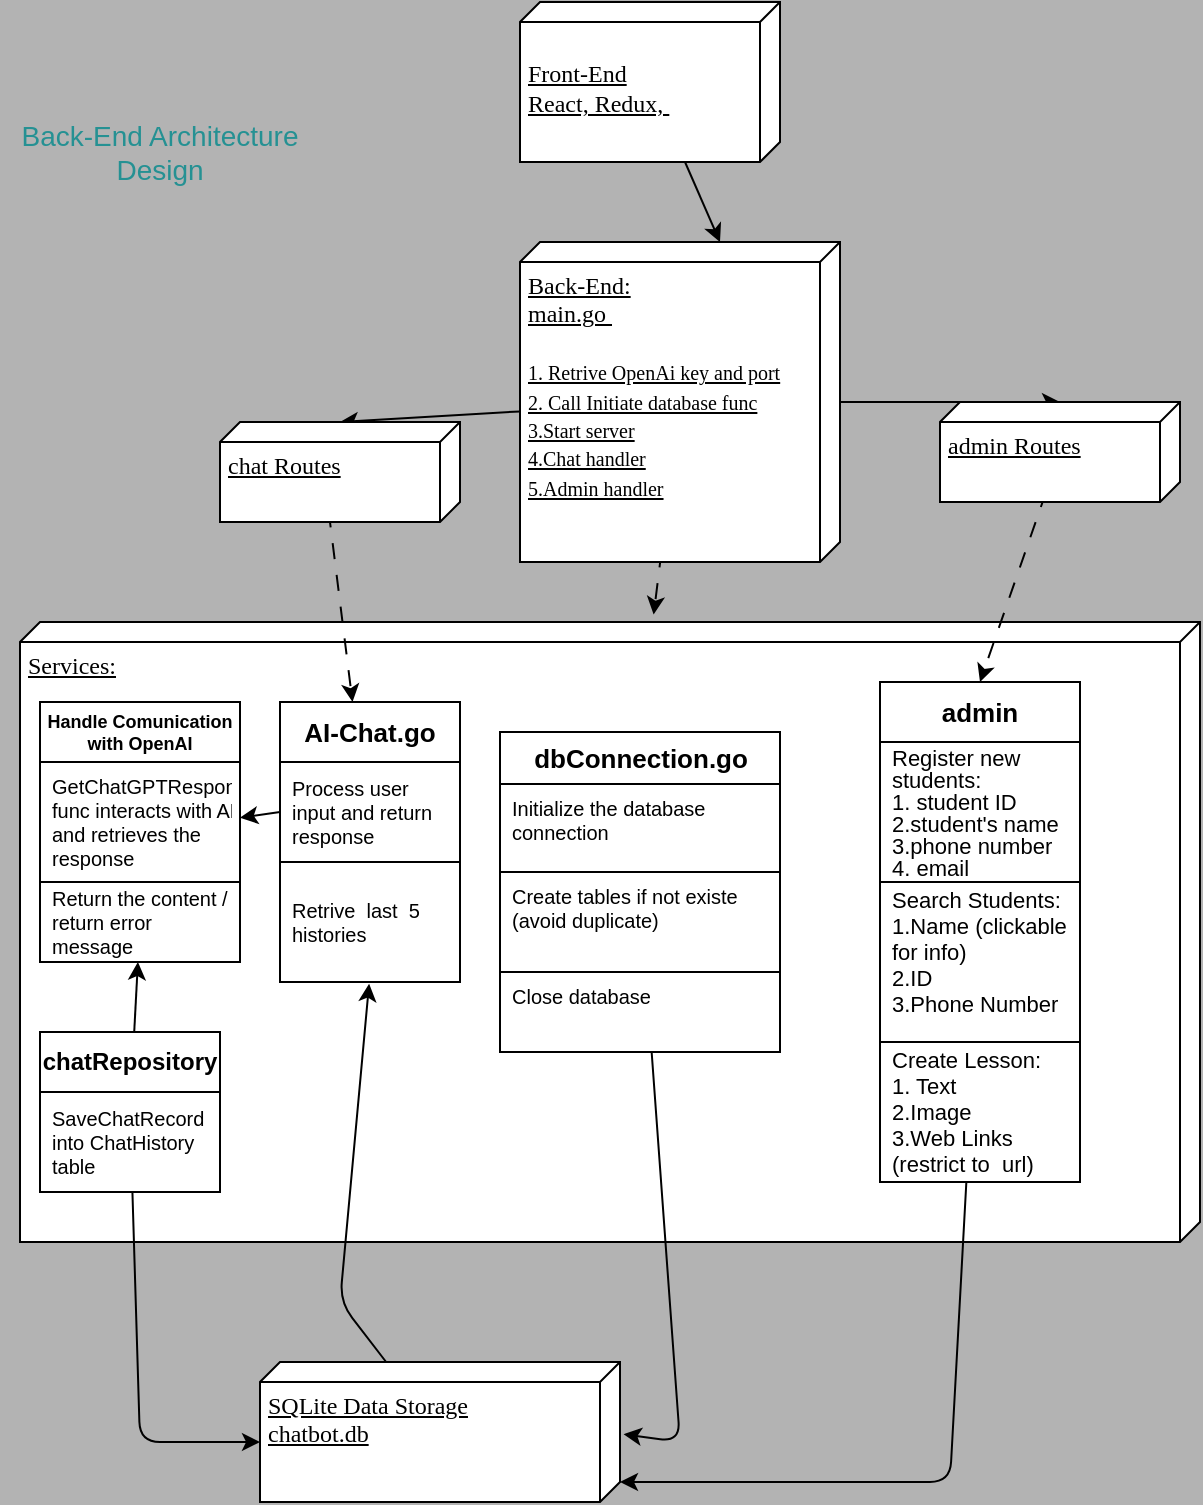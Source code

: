 <mxfile>
    <diagram id="TPHnQmanJ90qg3LgI37T" name="Page-1">
        <mxGraphModel dx="1216" dy="779" grid="1" gridSize="10" guides="1" tooltips="1" connect="1" arrows="1" fold="1" page="1" pageScale="1" pageWidth="1200" pageHeight="1600" background="#B3B3B3" math="0" shadow="0">
            <root>
                <mxCell id="0"/>
                <mxCell id="1" parent="0"/>
                <mxCell id="9" style="edgeStyle=none;html=1;entryX=0;entryY=0;entryDx=0;entryDy=60;entryPerimeter=0;" parent="1" source="2" target="4" edge="1">
                    <mxGeometry relative="1" as="geometry"/>
                </mxCell>
                <mxCell id="2" value="&lt;div&gt;&lt;br&gt;&lt;/div&gt;Front-End&lt;br&gt;React, Redux,&amp;nbsp;" style="verticalAlign=top;align=left;spacingTop=8;spacingLeft=2;spacingRight=12;shape=cube;size=10;direction=south;fontStyle=4;html=1;rounded=0;shadow=0;comic=0;labelBackgroundColor=none;strokeWidth=1;fontFamily=Verdana;fontSize=12" parent="1" vertex="1">
                    <mxGeometry x="310" y="30" width="130" height="80" as="geometry"/>
                </mxCell>
                <mxCell id="12" style="edgeStyle=none;html=1;entryX=0;entryY=0;entryDx=0;entryDy=60;entryPerimeter=0;" parent="1" source="4" target="10" edge="1">
                    <mxGeometry relative="1" as="geometry"/>
                </mxCell>
                <mxCell id="13" style="edgeStyle=none;html=1;entryX=0;entryY=0;entryDx=0;entryDy=60;entryPerimeter=0;" parent="1" source="4" target="8" edge="1">
                    <mxGeometry relative="1" as="geometry"/>
                </mxCell>
                <mxCell id="80" style="edgeStyle=none;sketch=0;html=1;entryX=-0.012;entryY=0.463;entryDx=0;entryDy=0;entryPerimeter=0;fontSize=7;flowAnimation=1;" parent="1" source="4" target="18" edge="1">
                    <mxGeometry relative="1" as="geometry"/>
                </mxCell>
                <mxCell id="4" value="Back-End:&lt;br&gt;main.go&amp;nbsp;&lt;br&gt;&lt;br&gt;&lt;font style=&quot;font-size: 10px;&quot;&gt;&lt;font style=&quot;font-size: 10px;&quot;&gt;&lt;font style=&quot;font-size: 10px;&quot;&gt;1. Retrive OpenAi key and port&lt;br&gt;&lt;/font&gt;2. Call Initiate database func&lt;br&gt;&lt;/font&gt;3.Start server&lt;br&gt;4.Chat handler&lt;br&gt;5.Admin handler&lt;/font&gt;" style="verticalAlign=top;align=left;spacingTop=8;spacingLeft=2;spacingRight=12;shape=cube;size=10;direction=south;fontStyle=4;html=1;rounded=0;shadow=0;comic=0;labelBackgroundColor=none;strokeWidth=1;fontFamily=Verdana;fontSize=12" parent="1" vertex="1">
                    <mxGeometry x="310" y="150" width="160" height="160" as="geometry"/>
                </mxCell>
                <mxCell id="8" value="admin Routes" style="verticalAlign=top;align=left;spacingTop=8;spacingLeft=2;spacingRight=12;shape=cube;size=10;direction=south;fontStyle=4;html=1;rounded=0;shadow=0;comic=0;labelBackgroundColor=none;strokeWidth=1;fontFamily=Verdana;fontSize=12" parent="1" vertex="1">
                    <mxGeometry x="520" y="230" width="120" height="50" as="geometry"/>
                </mxCell>
                <mxCell id="10" value="chat Routes" style="verticalAlign=top;align=left;spacingTop=8;spacingLeft=2;spacingRight=12;shape=cube;size=10;direction=south;fontStyle=4;html=1;rounded=0;shadow=0;comic=0;labelBackgroundColor=none;strokeWidth=1;fontFamily=Verdana;fontSize=12" parent="1" vertex="1">
                    <mxGeometry x="160" y="240" width="120" height="50" as="geometry"/>
                </mxCell>
                <mxCell id="18" value="Services:" style="verticalAlign=top;align=left;spacingTop=8;spacingLeft=2;spacingRight=12;shape=cube;size=10;direction=south;fontStyle=4;html=1;rounded=0;shadow=0;comic=0;labelBackgroundColor=none;strokeWidth=1;fontFamily=Verdana;fontSize=12" parent="1" vertex="1">
                    <mxGeometry x="60" y="340" width="590" height="310" as="geometry"/>
                </mxCell>
                <mxCell id="21" value="&lt;b&gt;&lt;font style=&quot;font-size: 13px;&quot;&gt;AI-Chat.go&lt;/font&gt;&lt;/b&gt;" style="swimlane;fontStyle=0;childLayout=stackLayout;horizontal=1;startSize=30;horizontalStack=0;resizeParent=1;resizeParentMax=0;resizeLast=0;collapsible=1;marginBottom=0;whiteSpace=wrap;html=1;fontSize=10;" parent="1" vertex="1">
                    <mxGeometry x="190" y="380" width="90" height="140" as="geometry"/>
                </mxCell>
                <mxCell id="22" value="&lt;font style=&quot;font-size: 10px;&quot;&gt;Process user input and return response&lt;/font&gt;" style="text;strokeColor=default;fillColor=none;align=left;verticalAlign=middle;spacingLeft=4;spacingRight=4;overflow=hidden;points=[[0,0.5],[1,0.5]];portConstraint=eastwest;rotatable=0;whiteSpace=wrap;html=1;fontSize=10;" parent="21" vertex="1">
                    <mxGeometry y="30" width="90" height="50" as="geometry"/>
                </mxCell>
                <mxCell id="23" value="&lt;font style=&quot;font-size: 10px;&quot;&gt;Retrive&amp;nbsp; last&amp;nbsp; 5 histories&lt;/font&gt;" style="text;strokeColor=default;fillColor=none;align=left;verticalAlign=middle;spacingLeft=4;spacingRight=4;overflow=hidden;points=[[0,0.5],[1,0.5]];portConstraint=eastwest;rotatable=0;whiteSpace=wrap;html=1;strokeWidth=1;fontSize=10;" parent="21" vertex="1">
                    <mxGeometry y="80" width="90" height="60" as="geometry"/>
                </mxCell>
                <mxCell id="62" style="edgeStyle=none;sketch=0;html=1;fontSize=6;" parent="1" source="29" target="37" edge="1">
                    <mxGeometry relative="1" as="geometry"/>
                </mxCell>
                <mxCell id="82" style="edgeStyle=none;sketch=0;html=1;entryX=0;entryY=0;entryDx=40;entryDy=180;entryPerimeter=0;fontSize=7;" parent="1" source="29" target="75" edge="1">
                    <mxGeometry relative="1" as="geometry">
                        <Array as="points">
                            <mxPoint x="120" y="750"/>
                        </Array>
                    </mxGeometry>
                </mxCell>
                <mxCell id="29" value="&lt;font style=&quot;font-size: 12px;&quot;&gt;&lt;b&gt;chatRepository&lt;/b&gt;&lt;/font&gt;" style="swimlane;fontStyle=0;childLayout=stackLayout;horizontal=1;startSize=30;horizontalStack=0;resizeParent=1;resizeParentMax=0;resizeLast=0;collapsible=1;marginBottom=0;whiteSpace=wrap;html=1;fontSize=10;" parent="1" vertex="1">
                    <mxGeometry x="70" y="545" width="90" height="80" as="geometry"/>
                </mxCell>
                <mxCell id="30" value="&lt;font style=&quot;font-size: 10px;&quot;&gt;SaveChatRecord&amp;nbsp; into ChatHistory table&lt;/font&gt;" style="text;strokeColor=default;fillColor=none;align=left;verticalAlign=middle;spacingLeft=4;spacingRight=4;overflow=hidden;points=[[0,0.5],[1,0.5]];portConstraint=eastwest;rotatable=0;whiteSpace=wrap;html=1;fontSize=10;" parent="29" vertex="1">
                    <mxGeometry y="30" width="90" height="50" as="geometry"/>
                </mxCell>
                <mxCell id="32" style="edgeStyle=none;html=1;exitX=0;exitY=0.5;exitDx=0;exitDy=0;fontSize=6;flowAnimation=0;" parent="1" source="22" target="33" edge="1">
                    <mxGeometry relative="1" as="geometry">
                        <mxPoint x="100" y="455" as="targetPoint"/>
                    </mxGeometry>
                </mxCell>
                <mxCell id="33" value="&lt;font&gt;&lt;b style=&quot;&quot;&gt;Handle Comunication with OpenAI&lt;/b&gt;&lt;/font&gt;" style="swimlane;fontStyle=0;childLayout=stackLayout;horizontal=1;startSize=30;horizontalStack=0;resizeParent=1;resizeParentMax=0;resizeLast=0;collapsible=1;marginBottom=0;whiteSpace=wrap;html=1;strokeColor=default;strokeWidth=1;fontSize=9;" parent="1" vertex="1">
                    <mxGeometry x="70" y="380" width="100" height="130" as="geometry">
                        <mxRectangle x="30" y="395" width="50" height="30" as="alternateBounds"/>
                    </mxGeometry>
                </mxCell>
                <mxCell id="35" value="&lt;font style=&quot;font-size: 10px;&quot;&gt;GetChatGPTResponse func interacts with API&amp;nbsp; and retrieves the response&lt;/font&gt;" style="text;strokeColor=none;fillColor=none;align=left;verticalAlign=middle;spacingLeft=4;spacingRight=4;overflow=hidden;points=[[0,0.5],[1,0.5]];portConstraint=eastwest;rotatable=0;whiteSpace=wrap;html=1;strokeWidth=1;fontSize=10;" parent="33" vertex="1">
                    <mxGeometry y="30" width="100" height="60" as="geometry"/>
                </mxCell>
                <mxCell id="37" value="&lt;font style=&quot;font-size: 10px;&quot;&gt;Return the content / return error message&lt;/font&gt;" style="text;strokeColor=default;fillColor=none;align=left;verticalAlign=middle;spacingLeft=4;spacingRight=4;overflow=hidden;points=[[0,0.5],[1,0.5]];portConstraint=eastwest;rotatable=0;whiteSpace=wrap;html=1;strokeWidth=1;fontSize=10;" parent="33" vertex="1">
                    <mxGeometry y="90" width="100" height="40" as="geometry"/>
                </mxCell>
                <mxCell id="87" style="edgeStyle=none;sketch=0;html=1;entryX=0;entryY=0;entryDx=60;entryDy=0;entryPerimeter=0;fontSize=7;" parent="1" source="43" target="75" edge="1">
                    <mxGeometry relative="1" as="geometry">
                        <Array as="points">
                            <mxPoint x="525" y="770"/>
                        </Array>
                    </mxGeometry>
                </mxCell>
                <mxCell id="43" value="&lt;font style=&quot;font-size: 13px;&quot;&gt;&lt;b&gt;admin&lt;/b&gt;&lt;/font&gt;" style="swimlane;fontStyle=0;childLayout=stackLayout;horizontal=1;startSize=30;horizontalStack=0;resizeParent=1;resizeParentMax=0;resizeLast=0;collapsible=1;marginBottom=0;whiteSpace=wrap;html=1;" parent="1" vertex="1">
                    <mxGeometry x="490" y="370" width="100" height="250" as="geometry"/>
                </mxCell>
                <mxCell id="44" value="&lt;div style=&quot;line-height: 100%; font-size: 11px;&quot;&gt;&lt;span style=&quot;font-size: 11px; background-color: initial;&quot;&gt;Register new students:&lt;/span&gt;&lt;/div&gt;&lt;font style=&quot;font-size: 11px;&quot;&gt;&lt;div style=&quot;font-size: 11px; line-height: 100%;&quot;&gt;&lt;span style=&quot;background-color: initial; font-size: 11px;&quot;&gt;1. student ID&lt;/span&gt;&lt;/div&gt;&lt;div style=&quot;font-size: 11px; line-height: 100%;&quot;&gt;&lt;span style=&quot;background-color: initial; font-size: 11px;&quot;&gt;2.student&#39;s name&lt;/span&gt;&lt;/div&gt;&lt;div style=&quot;font-size: 11px; line-height: 100%;&quot;&gt;&lt;span style=&quot;background-color: initial; font-size: 11px;&quot;&gt;3.phone number&lt;/span&gt;&lt;/div&gt;&lt;div style=&quot;font-size: 11px; line-height: 100%;&quot;&gt;&lt;span style=&quot;background-color: initial; font-size: 11px;&quot;&gt;4. email&lt;/span&gt;&lt;/div&gt;&lt;div style=&quot;font-size: 11px; line-height: 100%;&quot;&gt;&lt;br style=&quot;font-size: 11px;&quot;&gt;&lt;/div&gt;&lt;/font&gt;" style="text;strokeColor=default;fillColor=none;align=left;verticalAlign=middle;spacingLeft=4;spacingRight=4;overflow=hidden;points=[[0,0.5],[1,0.5]];portConstraint=eastwest;rotatable=0;whiteSpace=wrap;html=1;spacingTop=0;fontSize=11;" parent="43" vertex="1">
                    <mxGeometry y="30" width="100" height="70" as="geometry"/>
                </mxCell>
                <mxCell id="56" value="&lt;font style=&quot;font-size: 11px;&quot;&gt;Search Students:&lt;br style=&quot;font-size: 11px;&quot;&gt;1.Name (clickable for info)&lt;br style=&quot;font-size: 11px;&quot;&gt;2.ID&lt;br style=&quot;font-size: 11px;&quot;&gt;3.Phone Number&lt;br style=&quot;font-size: 11px;&quot;&gt;&lt;br style=&quot;font-size: 11px;&quot;&gt;&lt;/font&gt;" style="text;strokeColor=default;fillColor=none;align=left;verticalAlign=middle;spacingLeft=4;spacingRight=4;overflow=hidden;points=[[0,0.5],[1,0.5]];portConstraint=eastwest;rotatable=0;whiteSpace=wrap;html=1;fontSize=11;" parent="43" vertex="1">
                    <mxGeometry y="100" width="100" height="80" as="geometry"/>
                </mxCell>
                <mxCell id="74" value="&lt;font style=&quot;font-size: 11px;&quot;&gt;Create Lesson:&lt;br style=&quot;font-size: 11px;&quot;&gt;1. Text&lt;br style=&quot;font-size: 11px;&quot;&gt;2.Image&lt;br style=&quot;font-size: 11px;&quot;&gt;3.Web Links (restrict to&amp;nbsp; url)&lt;br style=&quot;font-size: 11px;&quot;&gt;&lt;/font&gt;" style="text;strokeColor=default;fillColor=none;align=left;verticalAlign=middle;spacingLeft=4;spacingRight=4;overflow=hidden;points=[[0,0.5],[1,0.5]];portConstraint=eastwest;rotatable=0;whiteSpace=wrap;html=1;fontSize=11;" parent="43" vertex="1">
                    <mxGeometry y="180" width="100" height="70" as="geometry"/>
                </mxCell>
                <mxCell id="52" style="edgeStyle=none;html=1;exitX=0;exitY=0;exitDx=50;exitDy=65;exitPerimeter=0;fontSize=6;flowAnimation=1;" parent="1" source="10" target="21" edge="1">
                    <mxGeometry relative="1" as="geometry"/>
                </mxCell>
                <mxCell id="48" style="edgeStyle=none;html=1;entryX=0.5;entryY=0;entryDx=0;entryDy=0;fontSize=6;flowAnimation=1;" parent="1" source="8" target="43" edge="1">
                    <mxGeometry relative="1" as="geometry"/>
                </mxCell>
                <mxCell id="83" style="edgeStyle=none;sketch=0;html=1;entryX=0.495;entryY=1.014;entryDx=0;entryDy=0;entryPerimeter=0;fontSize=7;" parent="1" source="75" target="23" edge="1">
                    <mxGeometry relative="1" as="geometry">
                        <Array as="points">
                            <mxPoint x="220" y="680"/>
                        </Array>
                    </mxGeometry>
                </mxCell>
                <mxCell id="75" value="SQLite Data Storage&lt;br&gt;chatbot.db" style="verticalAlign=top;align=left;spacingTop=8;spacingLeft=2;spacingRight=12;shape=cube;size=10;direction=south;fontStyle=4;html=1;rounded=0;shadow=0;comic=0;labelBackgroundColor=none;strokeWidth=1;fontFamily=Verdana;fontSize=12" parent="1" vertex="1">
                    <mxGeometry x="180" y="710" width="180" height="70" as="geometry"/>
                </mxCell>
                <mxCell id="86" style="edgeStyle=none;sketch=0;html=1;entryX=0.516;entryY=-0.01;entryDx=0;entryDy=0;entryPerimeter=0;fontSize=7;" parent="1" source="76" target="75" edge="1">
                    <mxGeometry relative="1" as="geometry">
                        <Array as="points">
                            <mxPoint x="390" y="750"/>
                        </Array>
                    </mxGeometry>
                </mxCell>
                <mxCell id="76" value="&lt;b&gt;&lt;font style=&quot;font-size: 13px;&quot;&gt;dbConnection.go&lt;/font&gt;&lt;/b&gt;" style="swimlane;fontStyle=0;childLayout=stackLayout;horizontal=1;startSize=26;fillColor=none;horizontalStack=0;resizeParent=1;resizeParentMax=0;resizeLast=0;collapsible=1;marginBottom=0;html=1;strokeColor=default;strokeWidth=1;fontSize=11;" parent="1" vertex="1">
                    <mxGeometry x="300" y="395" width="140" height="160" as="geometry"/>
                </mxCell>
                <mxCell id="77" value="&lt;font style=&quot;font-size: 10px;&quot;&gt;Initialize the database connection&lt;/font&gt;" style="text;strokeColor=none;fillColor=none;align=left;verticalAlign=top;spacingLeft=4;spacingRight=4;overflow=hidden;rotatable=0;points=[[0,0.5],[1,0.5]];portConstraint=eastwest;whiteSpace=wrap;html=1;strokeWidth=1;fontSize=10;" parent="76" vertex="1">
                    <mxGeometry y="26" width="140" height="44" as="geometry"/>
                </mxCell>
                <mxCell id="78" value="&lt;font style=&quot;font-size: 10px;&quot;&gt;Create tables if not existe (avoid duplicate)&lt;/font&gt;" style="text;strokeColor=default;fillColor=none;align=left;verticalAlign=top;spacingLeft=4;spacingRight=4;overflow=hidden;rotatable=0;points=[[0,0.5],[1,0.5]];portConstraint=eastwest;whiteSpace=wrap;html=1;strokeWidth=1;fontSize=10;" parent="76" vertex="1">
                    <mxGeometry y="70" width="140" height="50" as="geometry"/>
                </mxCell>
                <mxCell id="81" value="&lt;font style=&quot;font-size: 10px;&quot;&gt;Close database&lt;/font&gt;" style="text;strokeColor=default;fillColor=none;align=left;verticalAlign=top;spacingLeft=4;spacingRight=4;overflow=hidden;rotatable=0;points=[[0,0.5],[1,0.5]];portConstraint=eastwest;whiteSpace=wrap;html=1;strokeWidth=1;fontSize=10;" parent="76" vertex="1">
                    <mxGeometry y="120" width="140" height="40" as="geometry"/>
                </mxCell>
                <mxCell id="88" value="&lt;font color=&quot;#259193&quot; style=&quot;font-size: 14px;&quot;&gt;Back-End Architecture Design&lt;/font&gt;" style="text;strokeColor=none;align=center;fillColor=none;html=1;verticalAlign=middle;whiteSpace=wrap;rounded=0;strokeWidth=1;fontSize=7;" parent="1" vertex="1">
                    <mxGeometry x="50" y="30" width="160" height="150" as="geometry"/>
                </mxCell>
            </root>
        </mxGraphModel>
    </diagram>
</mxfile>